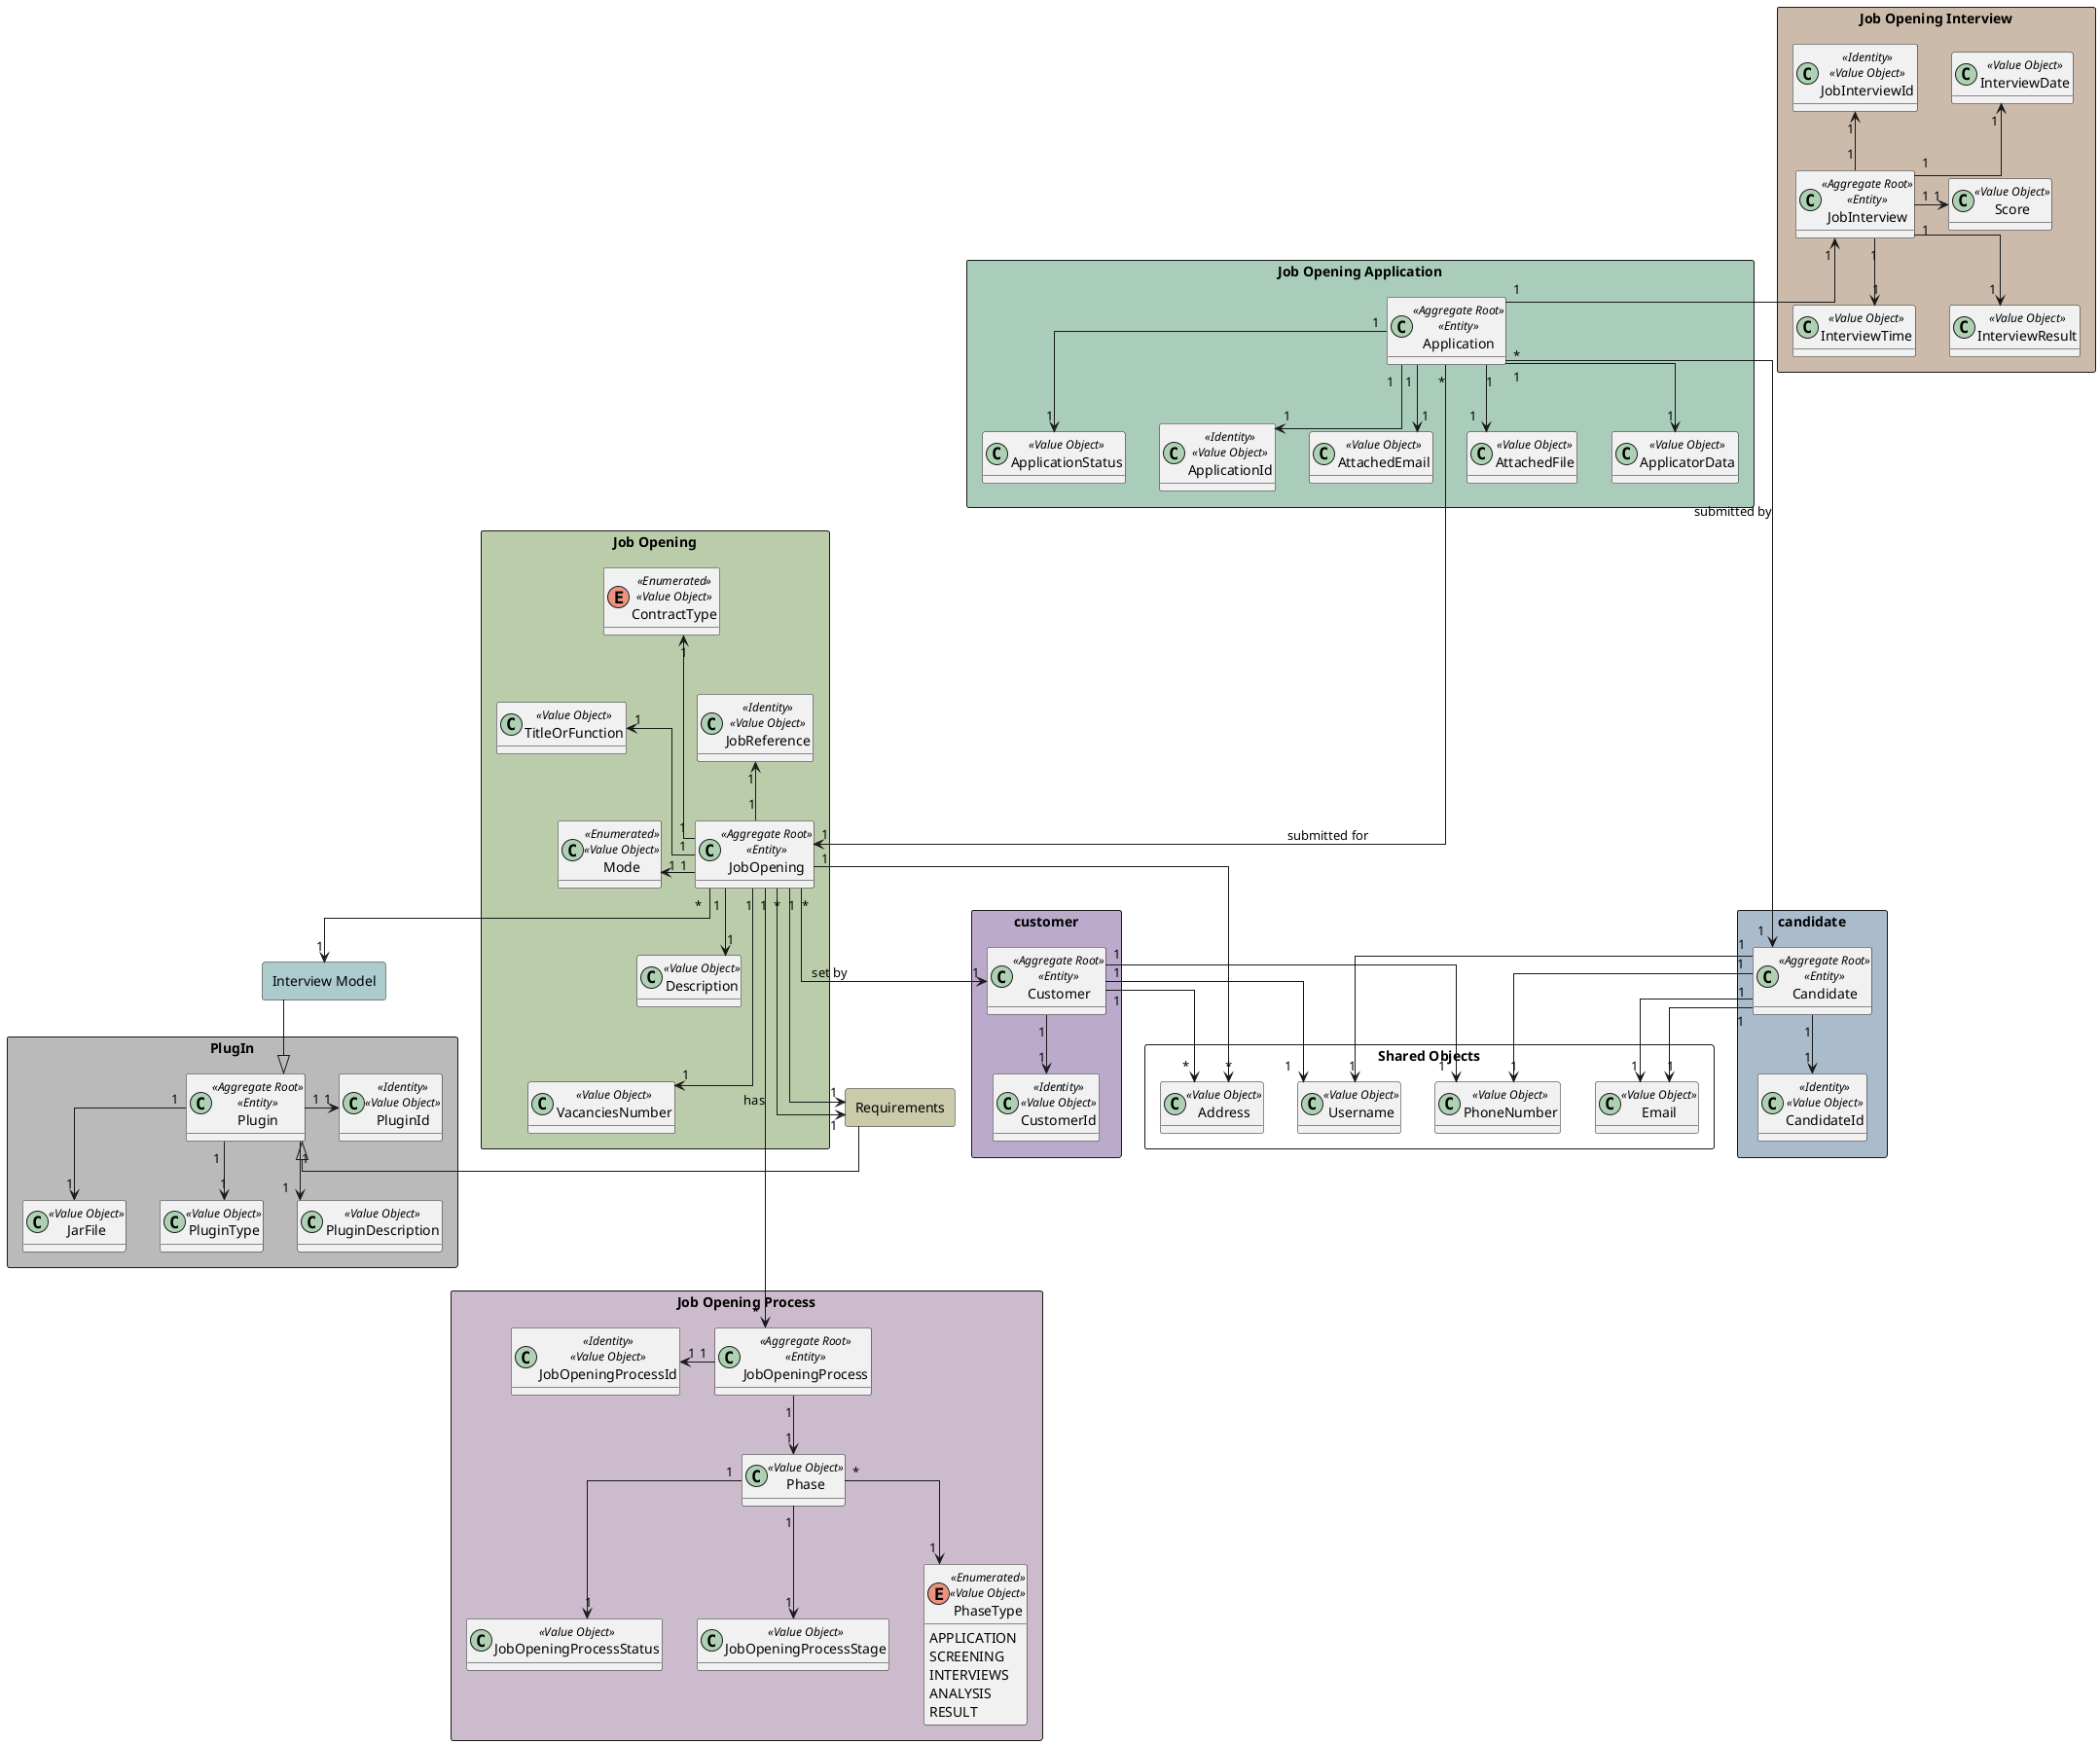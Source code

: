 @startuml
'https://plantuml.com/class-diagram

hide methods
skinparam linetype ortho



rectangle candidate #aabbcc{
    class Candidate<<Aggregate Root>><<Entity>>{}
    class CandidateId<<Identity>><<Value Object>>{}
}


rectangle customer #bbaacc{
    class Customer <<Aggregate Root>><<Entity>>{}
    class CustomerId<<Identity>><<Value Object>>{}
}


rectangle "Shared Objects" {

    class Email <<Value Object>>
    class PhoneNumber <<Value Object>>
    class Username <<Value Object>>
    class Address <<Value Object>>

}



rectangle "Job Opening" #bbccaa {

    class JobOpening<<Aggregate Root>><<Entity>>{}

    class JobReference<<Identity>><<Value Object>>{}

    class TitleOrFunction<<Value Object>>{}

    enum ContractType<<Enumerated>><<Value Object>>{}

    class Mode<<Enumerated>><<Value Object>>{}


    class VacanciesNumber<<Value Object>>{}

    class Description<<Value Object>>{}

    ''Maybe go to Interview Model

}


rectangle "Job Opening Application" #aaccbb {

    class Application<<Aggregate Root>><<Entity>>{}

    class ApplicationId<<Identity>><<Value Object>>{}

    class AttachedEmail<<Value Object>>{}

    class AttachedFile<<Value Object>>{}

    class ApplicatorData<<Value Object>>{}

    class ApplicationStatus<<Value Object>>{}




}

rectangle "Job Opening Process" #ccbbcc{
    class JobOpeningProcess<<Aggregate Root>><<Entity>>{}
    class JobOpeningProcessId<<Identity>><<Value Object>>{}
    class JobOpeningProcessStatus<<Value Object>>{}
    class JobOpeningProcessStage<<Value Object>>{}
    class Phase<<Value Object>>{
        }
    enum PhaseType<<Enumerated>><<Value Object>>{
        APPLICATION
        SCREENING
        INTERVIEWS
        ANALYSIS
        RESULT
    }
}

rectangle "Job Opening Interview" #ccbbaa {
    class JobInterview <<Aggregate Root>><<Entity>>{}
    class JobInterviewId<<Identity>><<Value Object>>{}
    class InterviewDate<<Value Object>>{}
    class InterviewTime<<Value Object>>{}
    class Score<<Value Object>>{}
    class InterviewResult<<Value Object>>{}
}



rectangle "Interview Model" #accbcc {

}

rectangle "Requirements" #cbcbac {

}

rectangle "PlugIn" #bababa {
    class Plugin <<Aggregate Root>><<Entity>>{}
    class PluginType<<Value Object>>{}
    class PluginId<<Identity>><<Value Object>>{}
    class PluginDescription<<Value Object>>{}
    class JarFile<<Value Object>>{}
}



Plugin "1" --> "1" PluginType
Plugin "1" -right-> "1" PluginId
Plugin "1" --> "1" PluginDescription
Plugin "1" --> "1" JarFile


JobOpening "1" -up-> "1" JobReference
JobOpening "1" -up-> "1" TitleOrFunction
JobOpening "1" --up-> "1" ContractType
JobOpening "1" -left-> "1" Mode
JobOpening "1" ---> "1" VacanciesNumber
JobOpening "1" --> "1" Description
JobOpening "1" ---> "1" Requirements
JobOpening "*" --> "1" Customer : set by
JobOpening "*" --> "1" Requirements


Candidate "1" --> "1" CandidateId


Application "1" --> "1" ApplicationId
Application "1" --> "1" AttachedEmail
Application "1" --> "1" AttachedFile
Application "1" --> "1" ApplicatorData
Application "*" -----> "1" JobOpening : submitted for
Application "*" -> "1" Candidate : submitted by
Application "1" --> "1" ApplicationStatus

Customer "1" --> "1" CustomerId


JobOpeningProcess "1" -left-> "1" JobOpeningProcessId
JobOpening "1" -----> "*" JobOpeningProcess : has
Phase "1" --> "1" JobOpeningProcessStatus
Phase "1" --> "1" JobOpeningProcessStage
JobOpeningProcess "1" --> "1" Phase

Phase "*" -down-> "1" PhaseType


''InterviewModel "1" -left-> "1" InterviewModelName : has
''InterviewModel "1" -down--> "*" Question : contains
''Question <|-- InterviewModel : belongs to


Candidate "1" --> "1" Username
Candidate "1" --> "1" PhoneNumber
Candidate "1" --> "1" Email


Customer "1" --> "1" Username
Customer "1" --> "1" PhoneNumber
Candidate "1" --> "1" Email


Customer "1" --> "*" Address
JobOpening "1" --> "*" Address


JobInterview "1" -up-> "1" JobInterviewId
JobInterview "1" -up-> "1" InterviewDate
JobInterview "1" --> "1" InterviewTime
JobInterview "1" -> "1" Score
JobInterview "1" --> "1" InterviewResult

Requirements  -right-|> Plugin
"Interview Model" --|> Plugin
JobOpening "*" --> "1" "Interview Model"


Application "1" -up-> "1" JobInterview


@enduml